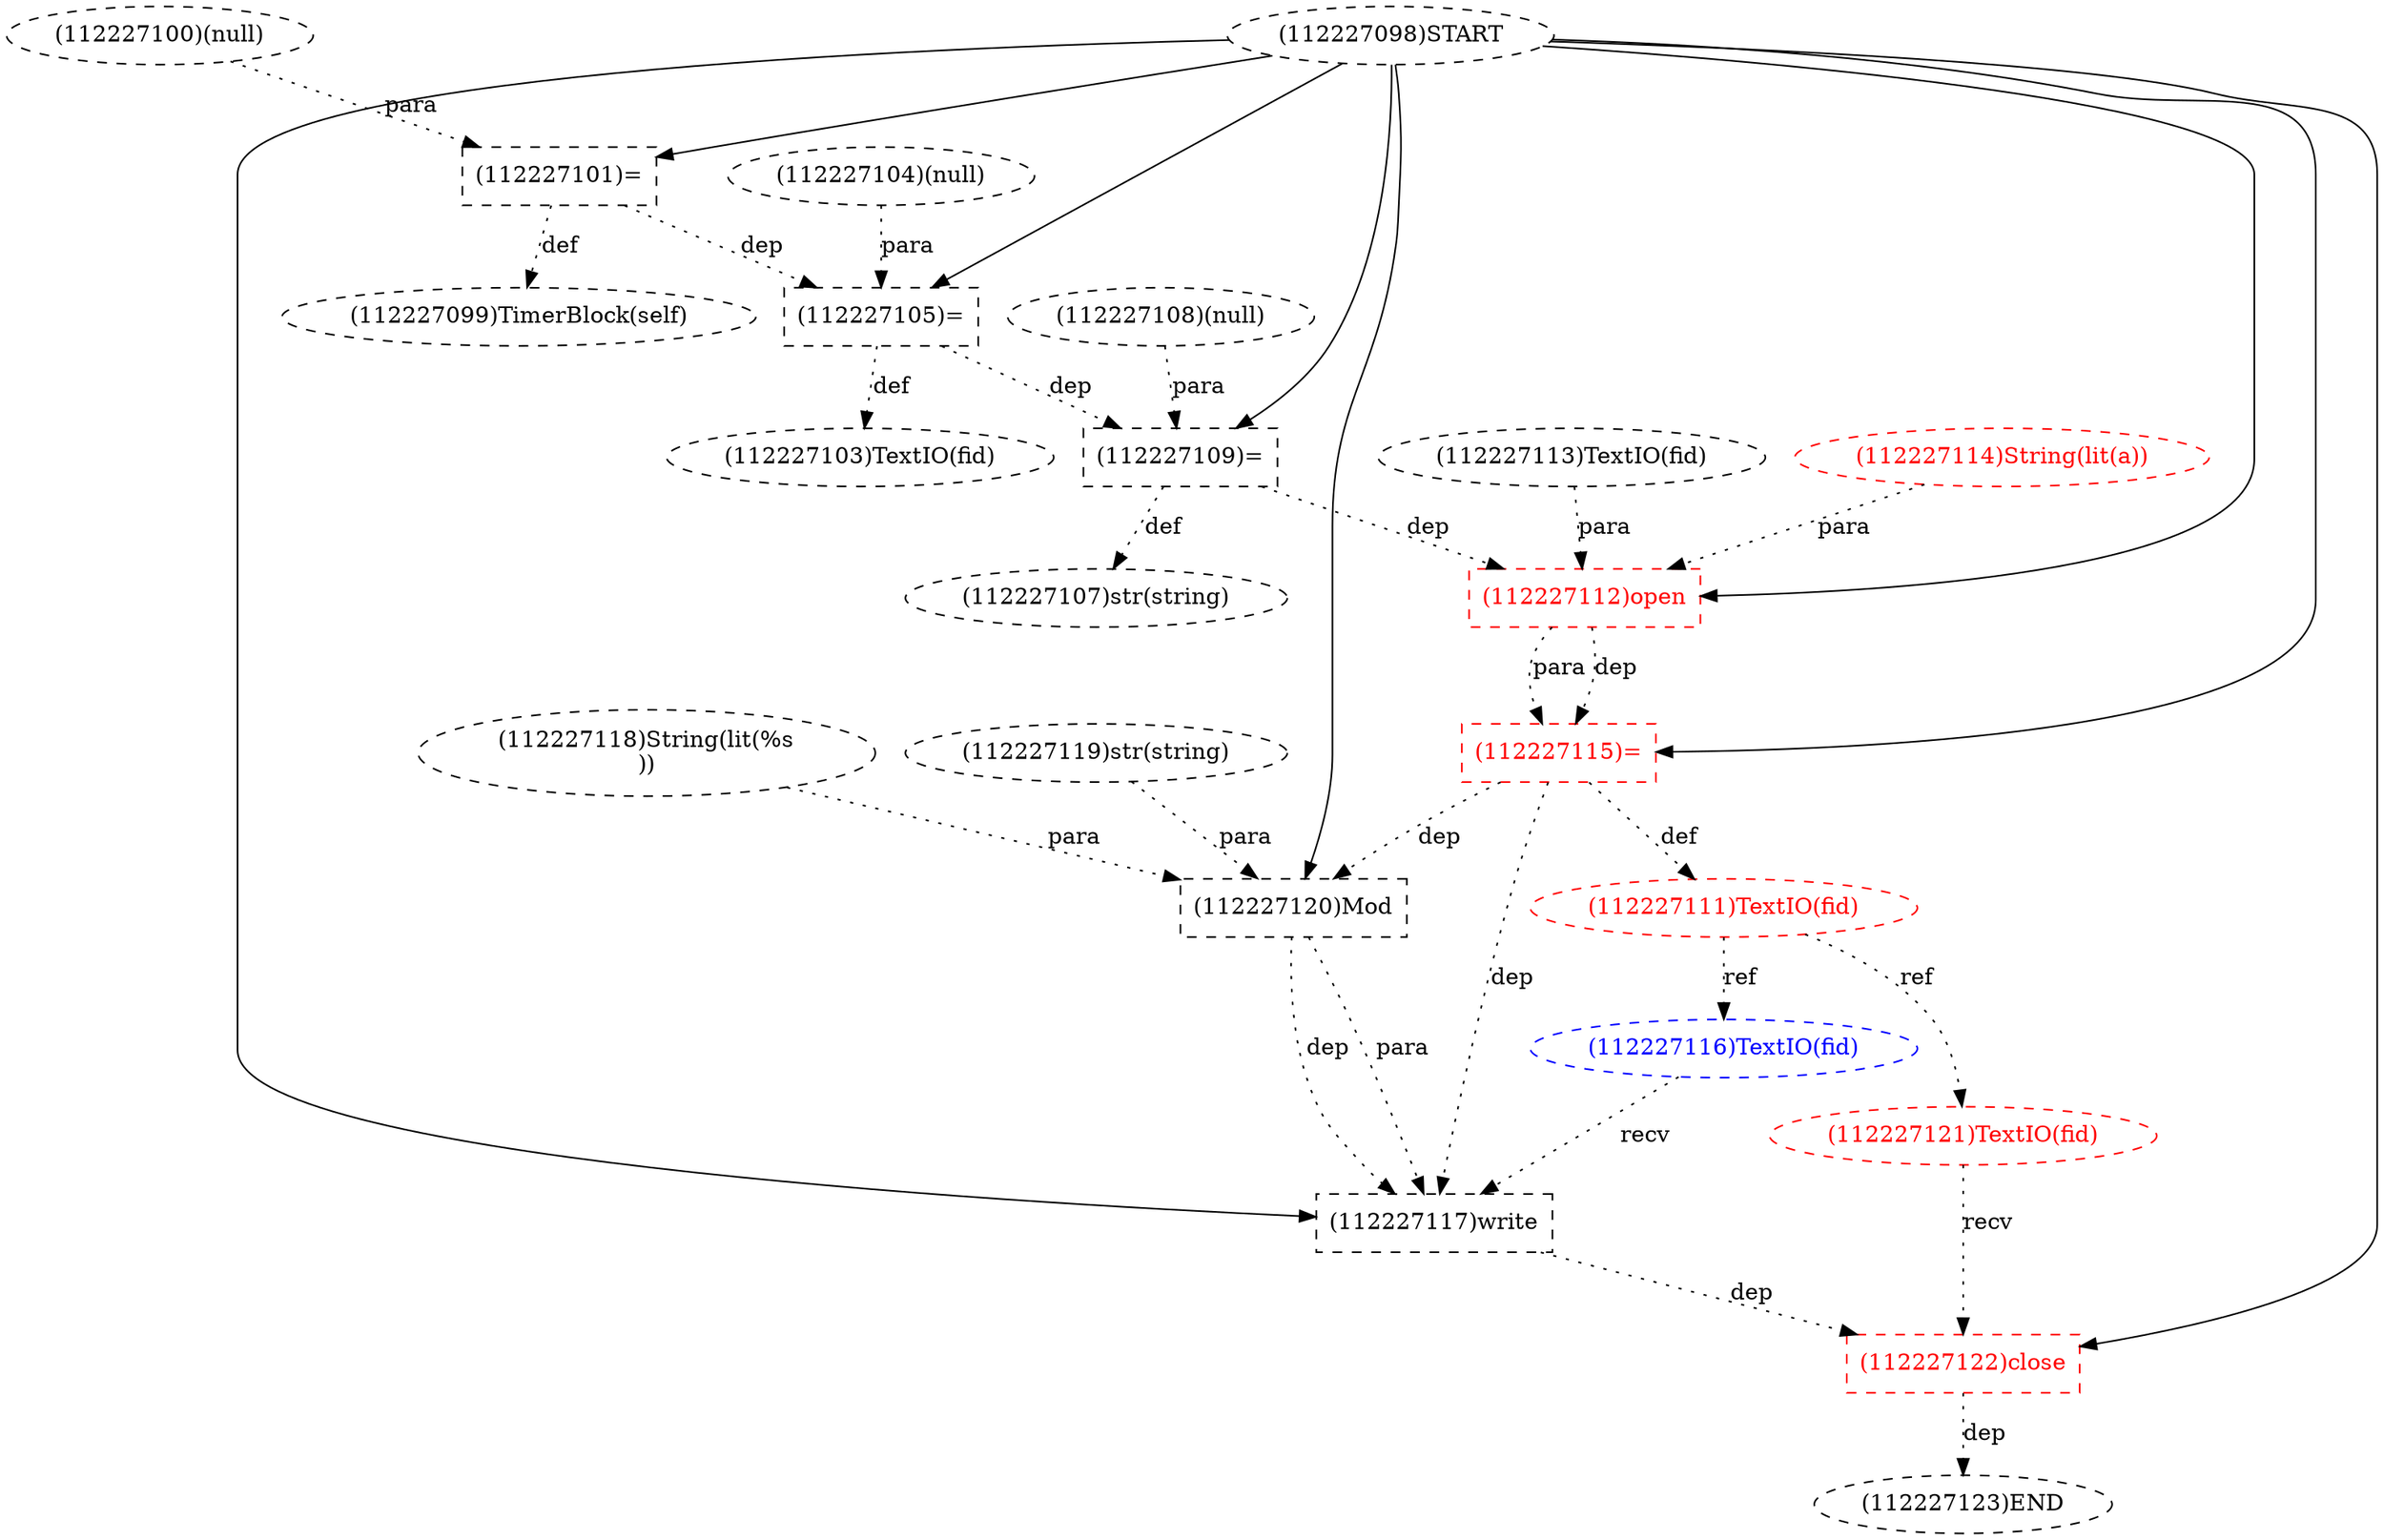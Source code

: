 digraph G {
1 [label="(112227112)open" shape=box style=dashed color=red fontcolor=red]
2 [label="(112227116)TextIO(fid)" shape=ellipse style=dashed color=blue fontcolor=blue]
3 [label="(112227119)str(string)" shape=ellipse style=dashed]
4 [label="(112227115)=" shape=box style=dashed color=red fontcolor=red]
5 [label="(112227099)TimerBlock(self)" shape=ellipse style=dashed]
6 [label="(112227108)(null)" shape=ellipse style=dashed]
7 [label="(112227114)String(lit(a))" shape=ellipse style=dashed color=red fontcolor=red]
8 [label="(112227117)write" shape=box style=dashed]
9 [label="(112227109)=" shape=box style=dashed]
10 [label="(112227121)TextIO(fid)" shape=ellipse style=dashed color=red fontcolor=red]
11 [label="(112227103)TextIO(fid)" shape=ellipse style=dashed]
12 [label="(112227098)START" style=dashed]
13 [label="(112227104)(null)" shape=ellipse style=dashed]
14 [label="(112227113)TextIO(fid)" shape=ellipse style=dashed]
15 [label="(112227118)String(lit(%s
))" shape=ellipse style=dashed]
16 [label="(112227101)=" shape=box style=dashed]
17 [label="(112227100)(null)" shape=ellipse style=dashed]
18 [label="(112227122)close" shape=box style=dashed color=red fontcolor=red]
19 [label="(112227105)=" shape=box style=dashed]
20 [label="(112227123)END" style=dashed]
21 [label="(112227107)str(string)" shape=ellipse style=dashed]
22 [label="(112227120)Mod" shape=box style=dashed]
23 [label="(112227111)TextIO(fid)" shape=ellipse style=dashed color=red fontcolor=red]
12 -> 1 [label="" style=solid];
14 -> 1 [label="para" style=dotted];
7 -> 1 [label="para" style=dotted];
9 -> 1 [label="dep" style=dotted];
23 -> 2 [label="ref" style=dotted];
12 -> 4 [label="" style=solid];
1 -> 4 [label="dep" style=dotted];
1 -> 4 [label="para" style=dotted];
16 -> 5 [label="def" style=dotted];
12 -> 8 [label="" style=solid];
2 -> 8 [label="recv" style=dotted];
22 -> 8 [label="dep" style=dotted];
22 -> 8 [label="para" style=dotted];
4 -> 8 [label="dep" style=dotted];
12 -> 9 [label="" style=solid];
6 -> 9 [label="para" style=dotted];
19 -> 9 [label="dep" style=dotted];
23 -> 10 [label="ref" style=dotted];
19 -> 11 [label="def" style=dotted];
12 -> 16 [label="" style=solid];
17 -> 16 [label="para" style=dotted];
12 -> 18 [label="" style=solid];
10 -> 18 [label="recv" style=dotted];
8 -> 18 [label="dep" style=dotted];
12 -> 19 [label="" style=solid];
13 -> 19 [label="para" style=dotted];
16 -> 19 [label="dep" style=dotted];
18 -> 20 [label="dep" style=dotted];
9 -> 21 [label="def" style=dotted];
12 -> 22 [label="" style=solid];
15 -> 22 [label="para" style=dotted];
3 -> 22 [label="para" style=dotted];
4 -> 22 [label="dep" style=dotted];
4 -> 23 [label="def" style=dotted];
}